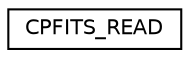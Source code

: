 digraph "Graphical Class Hierarchy"
{
 // LATEX_PDF_SIZE
  edge [fontname="Helvetica",fontsize="10",labelfontname="Helvetica",labelfontsize="10"];
  node [fontname="Helvetica",fontsize="10",shape=record];
  rankdir="LR";
  Node0 [label="CPFITS_READ",height=0.2,width=0.4,color="black", fillcolor="white", style="filled",URL="$class_c_p_f_i_t_s___r_e_a_d.html",tooltip="read only fits file interface"];
}
